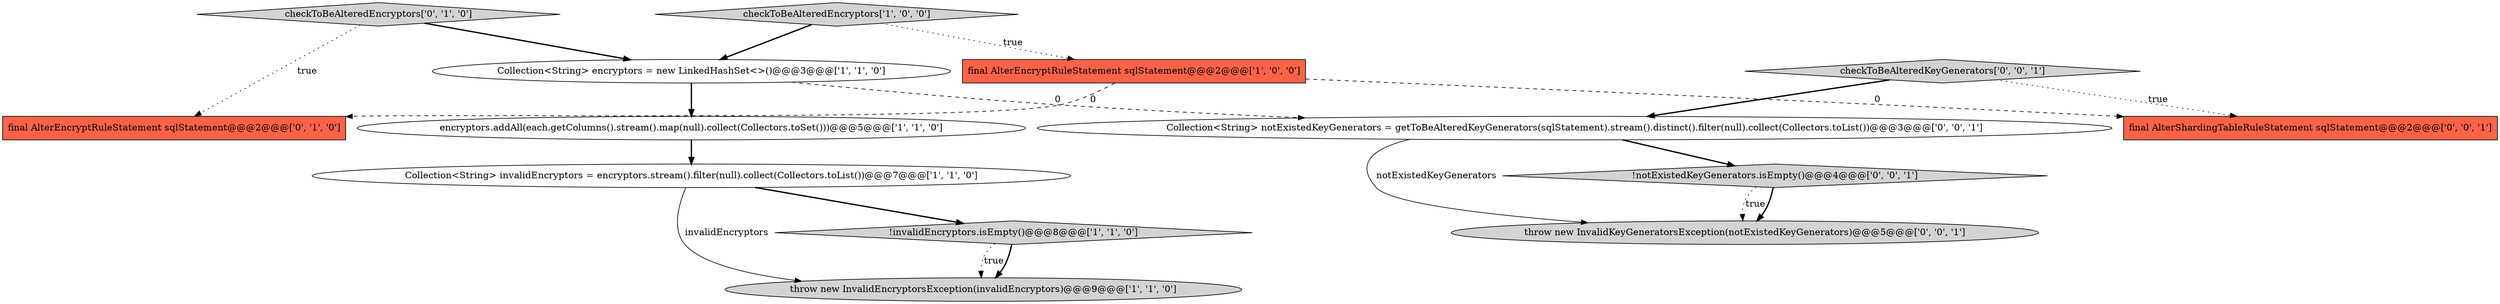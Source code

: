 digraph {
5 [style = filled, label = "checkToBeAlteredEncryptors['1', '0', '0']", fillcolor = lightgray, shape = diamond image = "AAA0AAABBB1BBB"];
0 [style = filled, label = "!invalidEncryptors.isEmpty()@@@8@@@['1', '1', '0']", fillcolor = lightgray, shape = diamond image = "AAA0AAABBB1BBB"];
6 [style = filled, label = "throw new InvalidEncryptorsException(invalidEncryptors)@@@9@@@['1', '1', '0']", fillcolor = lightgray, shape = ellipse image = "AAA0AAABBB1BBB"];
7 [style = filled, label = "final AlterEncryptRuleStatement sqlStatement@@@2@@@['0', '1', '0']", fillcolor = tomato, shape = box image = "AAA1AAABBB2BBB"];
8 [style = filled, label = "checkToBeAlteredEncryptors['0', '1', '0']", fillcolor = lightgray, shape = diamond image = "AAA0AAABBB2BBB"];
9 [style = filled, label = "final AlterShardingTableRuleStatement sqlStatement@@@2@@@['0', '0', '1']", fillcolor = tomato, shape = box image = "AAA0AAABBB3BBB"];
13 [style = filled, label = "checkToBeAlteredKeyGenerators['0', '0', '1']", fillcolor = lightgray, shape = diamond image = "AAA0AAABBB3BBB"];
1 [style = filled, label = "encryptors.addAll(each.getColumns().stream().map(null).collect(Collectors.toSet()))@@@5@@@['1', '1', '0']", fillcolor = white, shape = ellipse image = "AAA0AAABBB1BBB"];
12 [style = filled, label = "throw new InvalidKeyGeneratorsException(notExistedKeyGenerators)@@@5@@@['0', '0', '1']", fillcolor = lightgray, shape = ellipse image = "AAA0AAABBB3BBB"];
3 [style = filled, label = "Collection<String> invalidEncryptors = encryptors.stream().filter(null).collect(Collectors.toList())@@@7@@@['1', '1', '0']", fillcolor = white, shape = ellipse image = "AAA0AAABBB1BBB"];
2 [style = filled, label = "final AlterEncryptRuleStatement sqlStatement@@@2@@@['1', '0', '0']", fillcolor = tomato, shape = box image = "AAA1AAABBB1BBB"];
11 [style = filled, label = "Collection<String> notExistedKeyGenerators = getToBeAlteredKeyGenerators(sqlStatement).stream().distinct().filter(null).collect(Collectors.toList())@@@3@@@['0', '0', '1']", fillcolor = white, shape = ellipse image = "AAA0AAABBB3BBB"];
10 [style = filled, label = "!notExistedKeyGenerators.isEmpty()@@@4@@@['0', '0', '1']", fillcolor = lightgray, shape = diamond image = "AAA0AAABBB3BBB"];
4 [style = filled, label = "Collection<String> encryptors = new LinkedHashSet<>()@@@3@@@['1', '1', '0']", fillcolor = white, shape = ellipse image = "AAA0AAABBB1BBB"];
1->3 [style = bold, label=""];
8->7 [style = dotted, label="true"];
4->1 [style = bold, label=""];
5->4 [style = bold, label=""];
10->12 [style = dotted, label="true"];
8->4 [style = bold, label=""];
4->11 [style = dashed, label="0"];
2->7 [style = dashed, label="0"];
0->6 [style = dotted, label="true"];
2->9 [style = dashed, label="0"];
0->6 [style = bold, label=""];
11->10 [style = bold, label=""];
10->12 [style = bold, label=""];
13->11 [style = bold, label=""];
3->6 [style = solid, label="invalidEncryptors"];
3->0 [style = bold, label=""];
5->2 [style = dotted, label="true"];
11->12 [style = solid, label="notExistedKeyGenerators"];
13->9 [style = dotted, label="true"];
}
